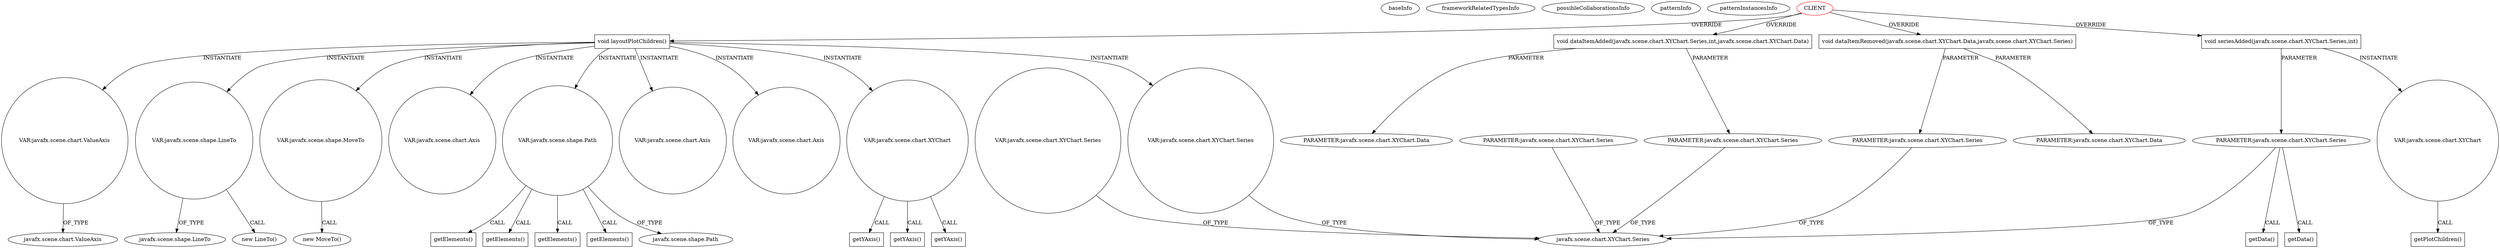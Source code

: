 digraph {
baseInfo[graphId=4422,category="pattern",isAnonymous=false,possibleRelation=false]
frameworkRelatedTypesInfo[]
possibleCollaborationsInfo[]
patternInfo[frequency=2.0,patternRootClient=0]
patternInstancesInfo[0="LichuanLu-ShunUI-FX~/LichuanLu-ShunUI-FX/ShunUI-FX-master/src/view/chart/StackedBarChart.java~StackedBarChart~811",1="TomaszKorecki-InvestorAssistant~/TomaszKorecki-InvestorAssistant/InvestorAssistant-master/Investor's assistant/src/investor/charts/CandleChart.java~CandleStickChart~1473"]
206[label="void layoutPlotChildren()",vertexType="OVERRIDING_METHOD_DECLARATION",isFrameworkType=false,shape=box]
324[label="VAR:javafx.scene.shape.LineTo",vertexType="VARIABLE_EXPRESION",isFrameworkType=false,shape=circle]
309[label="VAR:javafx.scene.shape.MoveTo",vertexType="VARIABLE_EXPRESION",isFrameworkType=false,shape=circle]
263[label="VAR:javafx.scene.chart.Axis",vertexType="VARIABLE_EXPRESION",isFrameworkType=false,shape=circle]
270[label="VAR:javafx.scene.chart.Axis",vertexType="VARIABLE_EXPRESION",isFrameworkType=false,shape=circle]
296[label="VAR:javafx.scene.chart.Axis",vertexType="VARIABLE_EXPRESION",isFrameworkType=false,shape=circle]
323[label="new LineTo()",vertexType="CONSTRUCTOR_CALL",isFrameworkType=false]
0[label="CLIENT",vertexType="ROOT_CLIENT_CLASS_DECLARATION",isFrameworkType=false,color=red]
223[label="VAR:javafx.scene.shape.Path",vertexType="VARIABLE_EXPRESION",isFrameworkType=false,shape=circle]
315[label="javafx.scene.shape.LineTo",vertexType="FRAMEWORK_CLASS_TYPE",isFrameworkType=false]
12[label="void dataItemAdded(javafx.scene.chart.XYChart.Series,int,javafx.scene.chart.XYChart.Data)",vertexType="OVERRIDING_METHOD_DECLARATION",isFrameworkType=false,shape=box]
13[label="PARAMETER:javafx.scene.chart.XYChart.Series",vertexType="PARAMETER_DECLARATION",isFrameworkType=false]
77[label="void seriesAdded(javafx.scene.chart.XYChart.Series,int)",vertexType="OVERRIDING_METHOD_DECLARATION",isFrameworkType=false,shape=box]
78[label="PARAMETER:javafx.scene.chart.XYChart.Series",vertexType="PARAMETER_DECLARATION",isFrameworkType=false]
81[label="getData()",vertexType="INSIDE_CALL",isFrameworkType=false,shape=box]
83[label="getData()",vertexType="INSIDE_CALL",isFrameworkType=false,shape=box]
29[label="void dataItemRemoved(javafx.scene.chart.XYChart.Data,javafx.scene.chart.XYChart.Series)",vertexType="OVERRIDING_METHOD_DECLARATION",isFrameworkType=false,shape=box]
32[label="PARAMETER:javafx.scene.chart.XYChart.Series",vertexType="PARAMETER_DECLARATION",isFrameworkType=false]
97[label="javafx.scene.shape.Path",vertexType="FRAMEWORK_CLASS_TYPE",isFrameworkType=false]
30[label="PARAMETER:javafx.scene.chart.XYChart.Data",vertexType="PARAMETER_DECLARATION",isFrameworkType=false]
15[label="PARAMETER:javafx.scene.chart.XYChart.Data",vertexType="PARAMETER_DECLARATION",isFrameworkType=false]
210[label="VAR:javafx.scene.chart.ValueAxis",vertexType="VARIABLE_EXPRESION",isFrameworkType=false,shape=circle]
11[label="javafx.scene.chart.ValueAxis",vertexType="FRAMEWORK_CLASS_TYPE",isFrameworkType=false]
312[label="getElements()",vertexType="INSIDE_CALL",isFrameworkType=false,shape=box]
307[label="getElements()",vertexType="INSIDE_CALL",isFrameworkType=false,shape=box]
317[label="getElements()",vertexType="INSIDE_CALL",isFrameworkType=false,shape=box]
322[label="getElements()",vertexType="INSIDE_CALL",isFrameworkType=false,shape=box]
308[label="new MoveTo()",vertexType="CONSTRUCTOR_CALL",isFrameworkType=false]
14[label="javafx.scene.chart.XYChart.Series",vertexType="FRAMEWORK_CLASS_TYPE",isFrameworkType=false]
108[label="PARAMETER:javafx.scene.chart.XYChart.Series",vertexType="PARAMETER_DECLARATION",isFrameworkType=false]
218[label="VAR:javafx.scene.chart.XYChart.Series",vertexType="VARIABLE_EXPRESION",isFrameworkType=false,shape=circle]
340[label="VAR:javafx.scene.chart.XYChart.Series",vertexType="VARIABLE_EXPRESION",isFrameworkType=false,shape=circle]
92[label="VAR:javafx.scene.chart.XYChart",vertexType="VARIABLE_EXPRESION",isFrameworkType=false,shape=circle]
106[label="getPlotChildren()",vertexType="INSIDE_CALL",isFrameworkType=false,shape=box]
213[label="VAR:javafx.scene.chart.XYChart",vertexType="VARIABLE_EXPRESION",isFrameworkType=false,shape=circle]
305[label="getYAxis()",vertexType="INSIDE_CALL",isFrameworkType=false,shape=box]
260[label="getYAxis()",vertexType="INSIDE_CALL",isFrameworkType=false,shape=box]
241[label="getYAxis()",vertexType="INSIDE_CALL",isFrameworkType=false,shape=box]
92->106[label="CALL"]
78->83[label="CALL"]
309->308[label="CALL"]
12->15[label="PARAMETER"]
206->218[label="INSTANTIATE"]
218->14[label="OF_TYPE"]
29->32[label="PARAMETER"]
213->260[label="CALL"]
223->312[label="CALL"]
77->78[label="PARAMETER"]
32->14[label="OF_TYPE"]
0->12[label="OVERRIDE"]
213->241[label="CALL"]
223->317[label="CALL"]
0->29[label="OVERRIDE"]
0->206[label="OVERRIDE"]
324->315[label="OF_TYPE"]
206->263[label="INSTANTIATE"]
77->92[label="INSTANTIATE"]
206->213[label="INSTANTIATE"]
12->13[label="PARAMETER"]
108->14[label="OF_TYPE"]
223->322[label="CALL"]
206->223[label="INSTANTIATE"]
78->14[label="OF_TYPE"]
210->11[label="OF_TYPE"]
13->14[label="OF_TYPE"]
0->77[label="OVERRIDE"]
206->324[label="INSTANTIATE"]
206->296[label="INSTANTIATE"]
213->305[label="CALL"]
340->14[label="OF_TYPE"]
206->210[label="INSTANTIATE"]
78->81[label="CALL"]
223->307[label="CALL"]
206->270[label="INSTANTIATE"]
206->309[label="INSTANTIATE"]
223->97[label="OF_TYPE"]
29->30[label="PARAMETER"]
324->323[label="CALL"]
}
